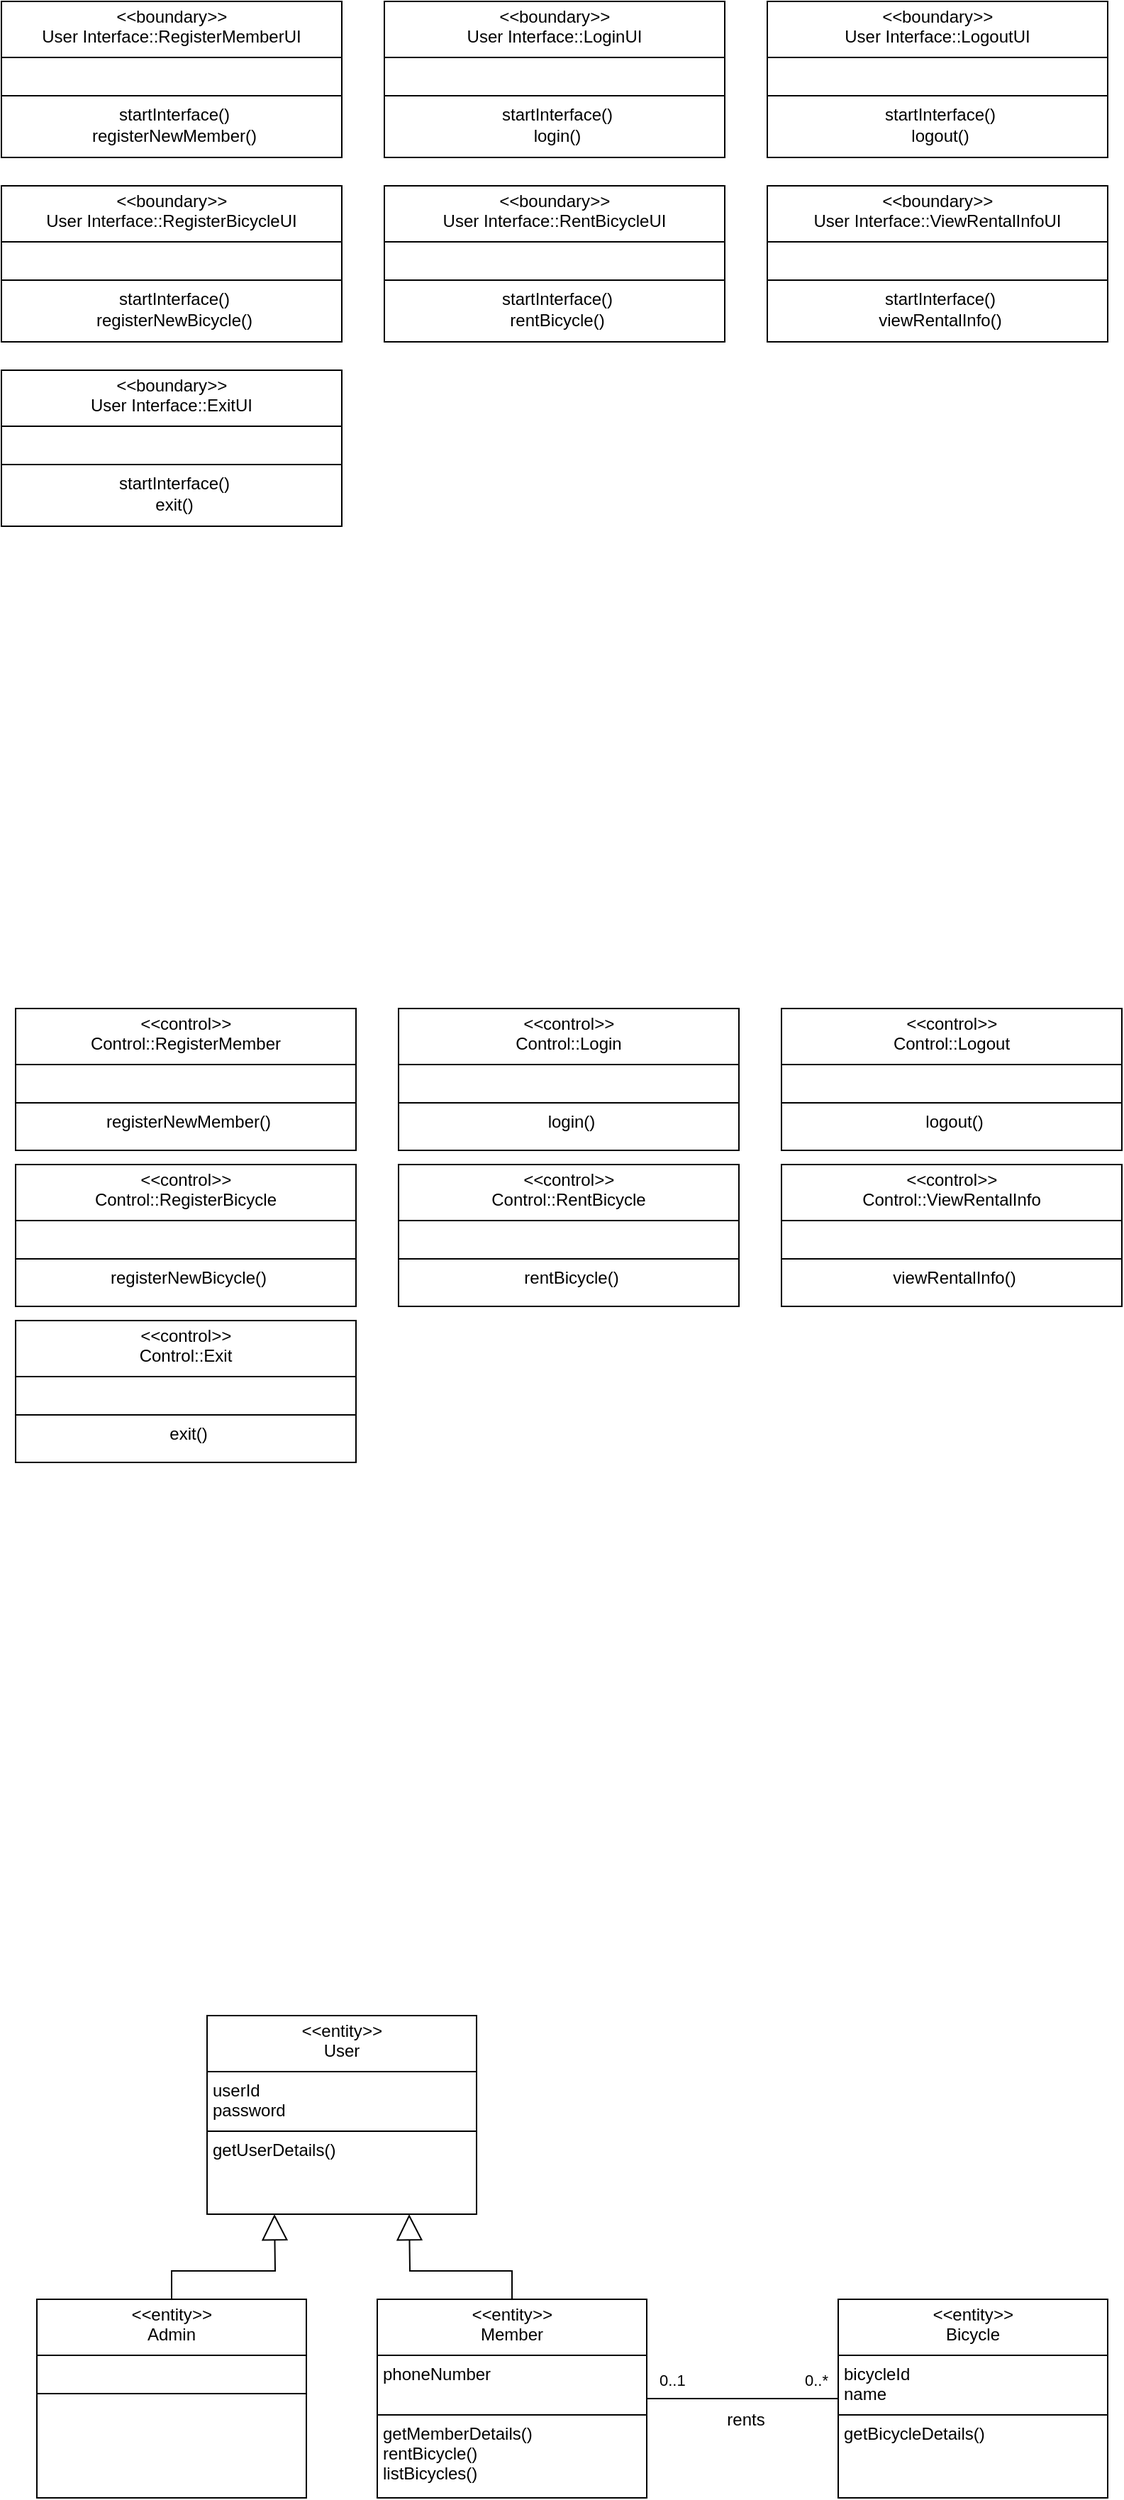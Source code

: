 <mxfile version="26.2.15">
  <diagram name="페이지-1" id="q27Sp5dViEYX4Ptli3lY">
    <mxGraphModel dx="1018" dy="777" grid="1" gridSize="10" guides="1" tooltips="1" connect="1" arrows="1" fold="1" page="1" pageScale="1" pageWidth="1000" pageHeight="700" math="0" shadow="0">
      <root>
        <mxCell id="0" />
        <mxCell id="1" parent="0" />
        <mxCell id="6Ib-uSJZimp7045slIcF-28" value="&lt;p style=&quot;margin:0px;margin-top:4px;text-align:center;&quot;&gt;&lt;i&gt;&amp;lt;&amp;lt;&lt;/i&gt;boundary&lt;i&gt;&amp;gt;&amp;gt;&lt;/i&gt;&lt;br&gt;User Interface::&lt;span style=&quot;background-color: transparent; color: light-dark(rgb(0, 0, 0), rgb(255, 255, 255));&quot;&gt;RegisterMemberUI&lt;/span&gt;&lt;/p&gt;&lt;hr size=&quot;1&quot; style=&quot;border-style:solid;&quot;&gt;&lt;br class=&quot;Apple-interchange-newline&quot;&gt;&lt;hr style=&quot;border-style: solid;&quot; size=&quot;1&quot;&gt;&lt;p style=&quot;text-align: center; margin: 0px 0px 0px 4px;&quot;&gt;startInterface()&lt;span style=&quot;&quot;&gt;&lt;br&gt;registerNewMember()&lt;/span&gt;&lt;/p&gt;" style="verticalAlign=top;align=left;overflow=fill;html=1;whiteSpace=wrap;" parent="1" vertex="1">
          <mxGeometry x="10" y="10" width="240" height="110" as="geometry" />
        </mxCell>
        <mxCell id="6Ib-uSJZimp7045slIcF-29" value="&lt;p style=&quot;margin:0px;margin-top:4px;text-align:center;&quot;&gt;&lt;i&gt;&amp;lt;&amp;lt;&lt;/i&gt;boundary&lt;i&gt;&amp;gt;&amp;gt;&lt;/i&gt;&lt;br&gt;User Interface::&lt;span style=&quot;background-color: transparent; color: light-dark(rgb(0, 0, 0), rgb(255, 255, 255));&quot;&gt;Login&lt;/span&gt;&lt;span style=&quot;background-color: transparent; color: light-dark(rgb(0, 0, 0), rgb(255, 255, 255));&quot;&gt;UI&lt;/span&gt;&lt;/p&gt;&lt;hr size=&quot;1&quot; style=&quot;border-style:solid;&quot;&gt;&lt;br class=&quot;Apple-interchange-newline&quot;&gt;&lt;hr style=&quot;border-style: solid;&quot; size=&quot;1&quot;&gt;&lt;p style=&quot;text-align: center; margin: 0px 0px 0px 4px;&quot;&gt;startInterface()&lt;br&gt;login&lt;span style=&quot;color: light-dark(rgb(0, 0, 0), rgb(255, 255, 255)); background-color: transparent;&quot;&gt;()&lt;/span&gt;&lt;/p&gt;" style="verticalAlign=top;align=left;overflow=fill;html=1;whiteSpace=wrap;" parent="1" vertex="1">
          <mxGeometry x="280" y="10" width="240" height="110" as="geometry" />
        </mxCell>
        <mxCell id="6Ib-uSJZimp7045slIcF-30" value="&lt;p style=&quot;margin:0px;margin-top:4px;text-align:center;&quot;&gt;&lt;i&gt;&amp;lt;&amp;lt;&lt;/i&gt;boundary&lt;i&gt;&amp;gt;&amp;gt;&lt;/i&gt;&lt;br&gt;User Interface::Logout&lt;span style=&quot;background-color: transparent; color: light-dark(rgb(0, 0, 0), rgb(255, 255, 255));&quot;&gt;UI&lt;/span&gt;&lt;/p&gt;&lt;hr size=&quot;1&quot; style=&quot;border-style:solid;&quot;&gt;&lt;br class=&quot;Apple-interchange-newline&quot;&gt;&lt;hr style=&quot;border-style: solid;&quot; size=&quot;1&quot;&gt;&lt;p style=&quot;text-align: center; margin: 0px 0px 0px 4px;&quot;&gt;startInterface()&lt;/p&gt;&lt;p style=&quot;text-align: center; margin: 0px 0px 0px 4px;&quot;&gt;logout()&lt;/p&gt;" style="verticalAlign=top;align=left;overflow=fill;html=1;whiteSpace=wrap;" parent="1" vertex="1">
          <mxGeometry x="550" y="10" width="240" height="110" as="geometry" />
        </mxCell>
        <mxCell id="6Ib-uSJZimp7045slIcF-31" value="&lt;p style=&quot;margin:0px;margin-top:4px;text-align:center;&quot;&gt;&lt;i&gt;&amp;lt;&amp;lt;&lt;/i&gt;control&lt;i&gt;&amp;gt;&amp;gt;&lt;/i&gt;&lt;br&gt;Control::&lt;span style=&quot;background-color: transparent; color: light-dark(rgb(0, 0, 0), rgb(255, 255, 255));&quot;&gt;RegisterMember&lt;/span&gt;&lt;/p&gt;&lt;hr size=&quot;1&quot; style=&quot;border-style:solid;&quot;&gt;&lt;p style=&quot;margin: 0px 0px 0px 4px;&quot;&gt;&lt;br&gt;&lt;/p&gt;&lt;hr style=&quot;border-style: solid;&quot; size=&quot;1&quot;&gt;&lt;p style=&quot;text-align: center; margin: 0px 0px 0px 4px;&quot;&gt;&lt;span style=&quot;background-color: transparent; color: light-dark(rgb(0, 0, 0), rgb(255, 255, 255));&quot;&gt;registerNewMember()&lt;/span&gt;&lt;/p&gt;" style="verticalAlign=top;align=left;overflow=fill;html=1;whiteSpace=wrap;" parent="1" vertex="1">
          <mxGeometry x="20" y="720" width="240" height="100" as="geometry" />
        </mxCell>
        <mxCell id="6Ib-uSJZimp7045slIcF-32" value="&lt;p style=&quot;margin:0px;margin-top:4px;text-align:center;&quot;&gt;&lt;i&gt;&amp;lt;&amp;lt;&lt;/i&gt;control&lt;i&gt;&amp;gt;&amp;gt;&lt;/i&gt;&lt;br&gt;Control::&lt;span style=&quot;background-color: transparent; color: light-dark(rgb(0, 0, 0), rgb(255, 255, 255));&quot;&gt;Login&lt;/span&gt;&lt;/p&gt;&lt;hr size=&quot;1&quot; style=&quot;border-style:solid;&quot;&gt;&lt;p style=&quot;margin: 0px 0px 0px 4px;&quot;&gt;&lt;br&gt;&lt;/p&gt;&lt;hr style=&quot;border-style: solid;&quot; size=&quot;1&quot;&gt;&lt;p style=&quot;text-align: center; margin: 0px 0px 0px 4px;&quot;&gt;login()&lt;/p&gt;" style="verticalAlign=top;align=left;overflow=fill;html=1;whiteSpace=wrap;" parent="1" vertex="1">
          <mxGeometry x="290" y="720" width="240" height="100" as="geometry" />
        </mxCell>
        <mxCell id="6Ib-uSJZimp7045slIcF-33" value="&lt;p style=&quot;margin:0px;margin-top:4px;text-align:center;&quot;&gt;&lt;i&gt;&amp;lt;&amp;lt;&lt;/i&gt;control&lt;i&gt;&amp;gt;&amp;gt;&lt;/i&gt;&lt;br&gt;Control::&lt;span style=&quot;background-color: transparent; color: light-dark(rgb(0, 0, 0), rgb(255, 255, 255));&quot;&gt;Logout&lt;/span&gt;&lt;/p&gt;&lt;hr size=&quot;1&quot; style=&quot;border-style:solid;&quot;&gt;&lt;p style=&quot;margin: 0px 0px 0px 4px;&quot;&gt;&lt;br&gt;&lt;/p&gt;&lt;hr style=&quot;border-style: solid;&quot; size=&quot;1&quot;&gt;&lt;p style=&quot;text-align: center; margin: 0px 0px 0px 4px;&quot;&gt;logout()&lt;/p&gt;" style="verticalAlign=top;align=left;overflow=fill;html=1;whiteSpace=wrap;" parent="1" vertex="1">
          <mxGeometry x="560" y="720" width="240" height="100" as="geometry" />
        </mxCell>
        <mxCell id="6Ib-uSJZimp7045slIcF-34" value="&lt;p style=&quot;margin:0px;margin-top:4px;text-align:center;&quot;&gt;&lt;i&gt;&amp;lt;&amp;lt;&lt;/i&gt;boundary&lt;i&gt;&amp;gt;&amp;gt;&lt;/i&gt;&lt;br&gt;User Interface::&lt;span style=&quot;background-color: transparent; text-align: left;&quot;&gt;RegisterBicycleUI&lt;/span&gt;&lt;/p&gt;&lt;hr size=&quot;1&quot; style=&quot;border-style:solid;&quot;&gt;&lt;p style=&quot;text-align: center; margin: 0px 0px 0px 4px;&quot;&gt;&lt;br class=&quot;Apple-interchange-newline&quot;&gt;&lt;/p&gt;&lt;hr style=&quot;border-style: solid;&quot; size=&quot;1&quot;&gt;&lt;p style=&quot;text-align: center; margin: 0px 0px 0px 4px;&quot;&gt;startInterface()&lt;/p&gt;&lt;p style=&quot;text-align: center; margin: 0px 0px 0px 4px;&quot;&gt;registerNewBicycle()&lt;/p&gt;" style="verticalAlign=top;align=left;overflow=fill;html=1;whiteSpace=wrap;" parent="1" vertex="1">
          <mxGeometry x="10" y="140" width="240" height="110" as="geometry" />
        </mxCell>
        <mxCell id="6Ib-uSJZimp7045slIcF-35" value="&lt;p style=&quot;margin:0px;margin-top:4px;text-align:center;&quot;&gt;&lt;i&gt;&amp;lt;&amp;lt;&lt;/i&gt;control&lt;i&gt;&amp;gt;&amp;gt;&lt;/i&gt;&lt;br&gt;Control::&lt;span style=&quot;background-color: transparent; text-align: left;&quot;&gt;RegisterBicycle&lt;/span&gt;&lt;/p&gt;&lt;hr size=&quot;1&quot; style=&quot;border-style:solid;&quot;&gt;&lt;br class=&quot;Apple-interchange-newline&quot;&gt;&lt;hr style=&quot;border-style: solid;&quot; size=&quot;1&quot;&gt;&lt;p style=&quot;text-align: center; margin: 0px 0px 0px 4px;&quot;&gt;registerNewBicycle()&lt;/p&gt;" style="verticalAlign=top;align=left;overflow=fill;html=1;whiteSpace=wrap;" parent="1" vertex="1">
          <mxGeometry x="20" y="830" width="240" height="100" as="geometry" />
        </mxCell>
        <mxCell id="6Ib-uSJZimp7045slIcF-36" value="&lt;p style=&quot;margin:0px;margin-top:4px;text-align:center;&quot;&gt;&lt;i&gt;&amp;lt;&amp;lt;&lt;/i&gt;boundary&lt;i&gt;&amp;gt;&amp;gt;&lt;/i&gt;&lt;br&gt;User Interface:&lt;span style=&quot;background-color: transparent; color: light-dark(rgb(0, 0, 0), rgb(255, 255, 255));&quot;&gt;:RentBicycleUI&lt;/span&gt;&lt;/p&gt;&lt;hr size=&quot;1&quot; style=&quot;border-style:solid;&quot;&gt;&lt;br class=&quot;Apple-interchange-newline&quot;&gt;&lt;hr style=&quot;border-style: solid;&quot; size=&quot;1&quot;&gt;&lt;p style=&quot;text-align: center; margin: 0px 0px 0px 4px;&quot;&gt;startInterface()&lt;/p&gt;&lt;p style=&quot;text-align: center; margin: 0px 0px 0px 4px;&quot;&gt;rentBicycle()&lt;/p&gt;" style="verticalAlign=top;align=left;overflow=fill;html=1;whiteSpace=wrap;" parent="1" vertex="1">
          <mxGeometry x="280" y="140" width="240" height="110" as="geometry" />
        </mxCell>
        <mxCell id="6Ib-uSJZimp7045slIcF-37" value="&lt;p style=&quot;margin:0px;margin-top:4px;text-align:center;&quot;&gt;&lt;i&gt;&amp;lt;&amp;lt;&lt;/i&gt;control&lt;i&gt;&amp;gt;&amp;gt;&lt;/i&gt;&lt;br&gt;Control::&lt;span style=&quot;background-color: transparent; color: light-dark(rgb(0, 0, 0), rgb(255, 255, 255));&quot;&gt;RentBicycle&lt;/span&gt;&lt;/p&gt;&lt;hr size=&quot;1&quot; style=&quot;border-style:solid;&quot;&gt;&lt;p style=&quot;text-align: center; margin: 0px 0px 0px 4px;&quot;&gt;&lt;br class=&quot;Apple-interchange-newline&quot;&gt;&lt;/p&gt;&lt;hr style=&quot;border-style: solid;&quot; size=&quot;1&quot;&gt;&lt;p style=&quot;text-align: center; margin: 0px 0px 0px 4px;&quot;&gt;rentBicycle()&lt;/p&gt;" style="verticalAlign=top;align=left;overflow=fill;html=1;whiteSpace=wrap;" parent="1" vertex="1">
          <mxGeometry x="290" y="830" width="240" height="100" as="geometry" />
        </mxCell>
        <mxCell id="6Ib-uSJZimp7045slIcF-38" value="&lt;p style=&quot;margin:0px;margin-top:4px;text-align:center;&quot;&gt;&lt;i&gt;&amp;lt;&amp;lt;&lt;/i&gt;boundary&lt;i&gt;&amp;gt;&amp;gt;&lt;/i&gt;&lt;br&gt;User Interface:&lt;span style=&quot;background-color: transparent; color: light-dark(rgb(0, 0, 0), rgb(255, 255, 255));&quot;&gt;:ViewRentalInfoUI&lt;/span&gt;&lt;/p&gt;&lt;hr size=&quot;1&quot; style=&quot;border-style:solid;&quot;&gt;&lt;p style=&quot;text-align: center; margin: 0px 0px 0px 4px;&quot;&gt;&lt;br class=&quot;Apple-interchange-newline&quot;&gt;&lt;/p&gt;&lt;hr style=&quot;border-style: solid;&quot; size=&quot;1&quot;&gt;&lt;p style=&quot;text-align: center; margin: 0px 0px 0px 4px;&quot;&gt;startInterface()&lt;/p&gt;&lt;p style=&quot;text-align: center; margin: 0px 0px 0px 4px;&quot;&gt;viewRentalInfo()&lt;/p&gt;" style="verticalAlign=top;align=left;overflow=fill;html=1;whiteSpace=wrap;" parent="1" vertex="1">
          <mxGeometry x="550" y="140" width="240" height="110" as="geometry" />
        </mxCell>
        <mxCell id="6Ib-uSJZimp7045slIcF-39" value="&lt;p style=&quot;margin:0px;margin-top:4px;text-align:center;&quot;&gt;&lt;i&gt;&amp;lt;&amp;lt;&lt;/i&gt;control&lt;i&gt;&amp;gt;&amp;gt;&lt;/i&gt;&lt;br&gt;Control::&lt;span style=&quot;background-color: transparent; color: light-dark(rgb(0, 0, 0), rgb(255, 255, 255));&quot;&gt;ViewRentalInfo&lt;/span&gt;&lt;/p&gt;&lt;hr size=&quot;1&quot; style=&quot;border-style:solid;&quot;&gt;&lt;p style=&quot;text-align: center; margin: 0px 0px 0px 4px;&quot;&gt;&lt;br class=&quot;Apple-interchange-newline&quot;&gt;&lt;/p&gt;&lt;hr style=&quot;border-style: solid;&quot; size=&quot;1&quot;&gt;&lt;p style=&quot;text-align: center; margin: 0px 0px 0px 4px;&quot;&gt;viewRentalInfo()&lt;/p&gt;" style="verticalAlign=top;align=left;overflow=fill;html=1;whiteSpace=wrap;" parent="1" vertex="1">
          <mxGeometry x="560" y="830" width="240" height="100" as="geometry" />
        </mxCell>
        <mxCell id="6Ib-uSJZimp7045slIcF-40" value="&lt;p style=&quot;margin:0px;margin-top:4px;text-align:center;&quot;&gt;&lt;i&gt;&amp;lt;&amp;lt;&lt;/i&gt;boundary&lt;i&gt;&amp;gt;&amp;gt;&lt;/i&gt;&lt;br&gt;User Interface:&lt;span style=&quot;background-color: transparent; color: light-dark(rgb(0, 0, 0), rgb(255, 255, 255));&quot;&gt;:ExitUI&lt;/span&gt;&lt;/p&gt;&lt;hr size=&quot;1&quot; style=&quot;border-style:solid;&quot;&gt;&lt;p style=&quot;text-align: center; margin: 0px 0px 0px 4px;&quot;&gt;&lt;br class=&quot;Apple-interchange-newline&quot;&gt;&lt;/p&gt;&lt;hr style=&quot;border-style: solid;&quot; size=&quot;1&quot;&gt;&lt;p style=&quot;text-align: center; margin: 0px 0px 0px 4px;&quot;&gt;startInterface()&lt;br&gt;exit()&lt;/p&gt;" style="verticalAlign=top;align=left;overflow=fill;html=1;whiteSpace=wrap;" parent="1" vertex="1">
          <mxGeometry x="10" y="270" width="240" height="110" as="geometry" />
        </mxCell>
        <mxCell id="6Ib-uSJZimp7045slIcF-41" value="&lt;p style=&quot;margin:0px;margin-top:4px;text-align:center;&quot;&gt;&lt;i&gt;&amp;lt;&amp;lt;&lt;/i&gt;control&lt;i&gt;&amp;gt;&amp;gt;&lt;/i&gt;&lt;br&gt;Control::&lt;span style=&quot;background-color: transparent; color: light-dark(rgb(0, 0, 0), rgb(255, 255, 255));&quot;&gt;Exit&lt;/span&gt;&lt;/p&gt;&lt;hr size=&quot;1&quot; style=&quot;border-style:solid;&quot;&gt;&lt;br class=&quot;Apple-interchange-newline&quot;&gt;&lt;hr style=&quot;border-style: solid;&quot; size=&quot;1&quot;&gt;&lt;p style=&quot;text-align: center; margin: 0px 0px 0px 4px;&quot;&gt;exit()&lt;/p&gt;" style="verticalAlign=top;align=left;overflow=fill;html=1;whiteSpace=wrap;" parent="1" vertex="1">
          <mxGeometry x="20" y="940" width="240" height="100" as="geometry" />
        </mxCell>
        <mxCell id="vQ9Is5EYkvde7ZBQPVPC-1" value="&lt;p style=&quot;margin:0px;margin-top:4px;text-align:center;&quot;&gt;&lt;i&gt;&amp;lt;&amp;lt;&lt;/i&gt;entity&lt;i&gt;&amp;gt;&amp;gt;&lt;/i&gt;&lt;br&gt;User&lt;/p&gt;&lt;hr size=&quot;1&quot; style=&quot;border-style:solid;&quot;&gt;&lt;p style=&quot;margin:0px;margin-left:4px;&quot;&gt;userId&lt;/p&gt;&lt;p style=&quot;margin:0px;margin-left:4px;&quot;&gt;password&lt;/p&gt;&lt;hr size=&quot;1&quot; style=&quot;border-style:solid;&quot;&gt;&lt;p style=&quot;margin:0px;margin-left:4px;&quot;&gt;&lt;span style=&quot;text-align: center;&quot;&gt;getUserDetails()&lt;/span&gt;&lt;/p&gt;" style="verticalAlign=top;align=left;overflow=fill;html=1;whiteSpace=wrap;" parent="1" vertex="1">
          <mxGeometry x="155" y="1430" width="190" height="140" as="geometry" />
        </mxCell>
        <mxCell id="r35HUMSPNrrCX2V7C3Vc-12" value="&lt;p style=&quot;margin:0px;margin-top:4px;text-align:center;&quot;&gt;&lt;i&gt;&amp;lt;&amp;lt;&lt;/i&gt;entity&lt;i&gt;&amp;gt;&amp;gt;&lt;/i&gt;&lt;br&gt;Admin&lt;/p&gt;&lt;hr size=&quot;1&quot; style=&quot;border-style:solid;&quot;&gt;&lt;p style=&quot;margin:0px;margin-left:4px;&quot;&gt;&lt;br&gt;&lt;/p&gt;&lt;hr size=&quot;1&quot; style=&quot;border-style:solid;&quot;&gt;&lt;p style=&quot;margin:0px;margin-left:4px;&quot;&gt;&lt;br&gt;&lt;/p&gt;" style="verticalAlign=top;align=left;overflow=fill;html=1;whiteSpace=wrap;" parent="1" vertex="1">
          <mxGeometry x="35" y="1630" width="190" height="140" as="geometry" />
        </mxCell>
        <mxCell id="r35HUMSPNrrCX2V7C3Vc-13" value="&lt;p style=&quot;margin:0px;margin-top:4px;text-align:center;&quot;&gt;&lt;i&gt;&amp;lt;&amp;lt;&lt;/i&gt;entity&lt;i&gt;&amp;gt;&amp;gt;&lt;/i&gt;&lt;br&gt;Member&lt;/p&gt;&lt;hr size=&quot;1&quot; style=&quot;border-style:solid;&quot;&gt;&lt;p style=&quot;margin:0px;margin-left:4px;&quot;&gt;phoneNumber&lt;/p&gt;&lt;p style=&quot;margin:0px;margin-left:4px;&quot;&gt;&lt;br&gt;&lt;/p&gt;&lt;hr size=&quot;1&quot; style=&quot;border-style:solid;&quot;&gt;&lt;p style=&quot;margin:0px;margin-left:4px;&quot;&gt;&lt;span style=&quot;text-align: center;&quot;&gt;getMemberDetails()&lt;/span&gt;&lt;/p&gt;&lt;p style=&quot;margin:0px;margin-left:4px;&quot;&gt;&lt;span style=&quot;text-align: center;&quot;&gt;rentBicycle()&lt;/span&gt;&lt;span style=&quot;text-align: center;&quot;&gt;&lt;/span&gt;&lt;/p&gt;&lt;p style=&quot;margin:0px;margin-left:4px;&quot;&gt;&lt;span style=&quot;text-align: center;&quot;&gt;listBicycles()&lt;/span&gt;&lt;span style=&quot;text-align: center;&quot;&gt;&lt;/span&gt;&lt;/p&gt;" style="verticalAlign=top;align=left;overflow=fill;html=1;whiteSpace=wrap;" parent="1" vertex="1">
          <mxGeometry x="275" y="1630" width="190" height="140" as="geometry" />
        </mxCell>
        <mxCell id="r35HUMSPNrrCX2V7C3Vc-15" value="" style="endArrow=block;endSize=16;endFill=0;html=1;rounded=0;entryX=0.25;entryY=1;entryDx=0;entryDy=0;exitX=0.5;exitY=0;exitDx=0;exitDy=0;" parent="1" source="r35HUMSPNrrCX2V7C3Vc-12" target="vQ9Is5EYkvde7ZBQPVPC-1" edge="1">
          <mxGeometry width="160" relative="1" as="geometry">
            <mxPoint x="135" y="1610" as="sourcePoint" />
            <mxPoint x="295" y="1610" as="targetPoint" />
            <Array as="points">
              <mxPoint x="130" y="1610" />
              <mxPoint x="203" y="1610" />
            </Array>
          </mxGeometry>
        </mxCell>
        <mxCell id="r35HUMSPNrrCX2V7C3Vc-16" value="" style="endArrow=block;endSize=16;endFill=0;html=1;rounded=0;entryX=0.75;entryY=1;entryDx=0;entryDy=0;exitX=0.5;exitY=0;exitDx=0;exitDy=0;" parent="1" source="r35HUMSPNrrCX2V7C3Vc-13" target="vQ9Is5EYkvde7ZBQPVPC-1" edge="1">
          <mxGeometry width="160" relative="1" as="geometry">
            <mxPoint x="202" y="1640" as="sourcePoint" />
            <mxPoint x="275" y="1580" as="targetPoint" />
            <Array as="points">
              <mxPoint x="370" y="1610" />
              <mxPoint x="298" y="1610" />
            </Array>
          </mxGeometry>
        </mxCell>
        <mxCell id="r35HUMSPNrrCX2V7C3Vc-26" value="&lt;p style=&quot;margin:0px;margin-top:4px;text-align:center;&quot;&gt;&lt;i&gt;&amp;lt;&amp;lt;&lt;/i&gt;entity&lt;i&gt;&amp;gt;&amp;gt;&lt;/i&gt;&lt;br&gt;Bicycle&lt;/p&gt;&lt;hr size=&quot;1&quot; style=&quot;border-style:solid;&quot;&gt;&lt;p style=&quot;margin:0px;margin-left:4px;&quot;&gt;&lt;span style=&quot;background-color: transparent; color: light-dark(rgb(0, 0, 0), rgb(255, 255, 255));&quot;&gt;bicycleId&lt;/span&gt;&lt;/p&gt;&lt;p style=&quot;margin:0px;margin-left:4px;&quot;&gt;&lt;span style=&quot;background-color: transparent; color: light-dark(rgb(0, 0, 0), rgb(255, 255, 255));&quot;&gt;name&lt;/span&gt;&lt;/p&gt;&lt;hr size=&quot;1&quot; style=&quot;border-style:solid;&quot;&gt;&lt;p style=&quot;margin:0px;margin-left:4px;&quot;&gt;&lt;span style=&quot;text-align: center;&quot;&gt;getBicycleDetails()&lt;/span&gt;&lt;/p&gt;" style="verticalAlign=top;align=left;overflow=fill;html=1;whiteSpace=wrap;" parent="1" vertex="1">
          <mxGeometry x="600" y="1630" width="190" height="140" as="geometry" />
        </mxCell>
        <mxCell id="QAwp7QOPi0S9Gq6Yqgtp-2" value="" style="endArrow=none;html=1;edgeStyle=orthogonalEdgeStyle;rounded=0;exitX=1;exitY=0.5;exitDx=0;exitDy=0;entryX=0;entryY=0.5;entryDx=0;entryDy=0;" parent="1" source="r35HUMSPNrrCX2V7C3Vc-13" target="r35HUMSPNrrCX2V7C3Vc-26" edge="1">
          <mxGeometry relative="1" as="geometry">
            <mxPoint x="615" y="1400" as="sourcePoint" />
            <mxPoint x="775" y="1400" as="targetPoint" />
          </mxGeometry>
        </mxCell>
        <mxCell id="QAwp7QOPi0S9Gq6Yqgtp-3" value="0..1" style="edgeLabel;resizable=0;html=1;align=left;verticalAlign=bottom;" parent="QAwp7QOPi0S9Gq6Yqgtp-2" connectable="0" vertex="1">
          <mxGeometry x="-1" relative="1" as="geometry">
            <mxPoint x="7" y="-5" as="offset" />
          </mxGeometry>
        </mxCell>
        <mxCell id="QAwp7QOPi0S9Gq6Yqgtp-4" value="0..*" style="edgeLabel;resizable=0;html=1;align=right;verticalAlign=bottom;" parent="QAwp7QOPi0S9Gq6Yqgtp-2" connectable="0" vertex="1">
          <mxGeometry x="1" relative="1" as="geometry">
            <mxPoint x="-7" y="-5" as="offset" />
          </mxGeometry>
        </mxCell>
        <mxCell id="QAwp7QOPi0S9Gq6Yqgtp-5" value="&lt;p class=&quot;p1&quot;&gt;rents&lt;/p&gt;" style="text;html=1;align=center;verticalAlign=middle;whiteSpace=wrap;rounded=0;" parent="1" vertex="1">
          <mxGeometry x="505" y="1700" width="60" height="30" as="geometry" />
        </mxCell>
      </root>
    </mxGraphModel>
  </diagram>
</mxfile>
